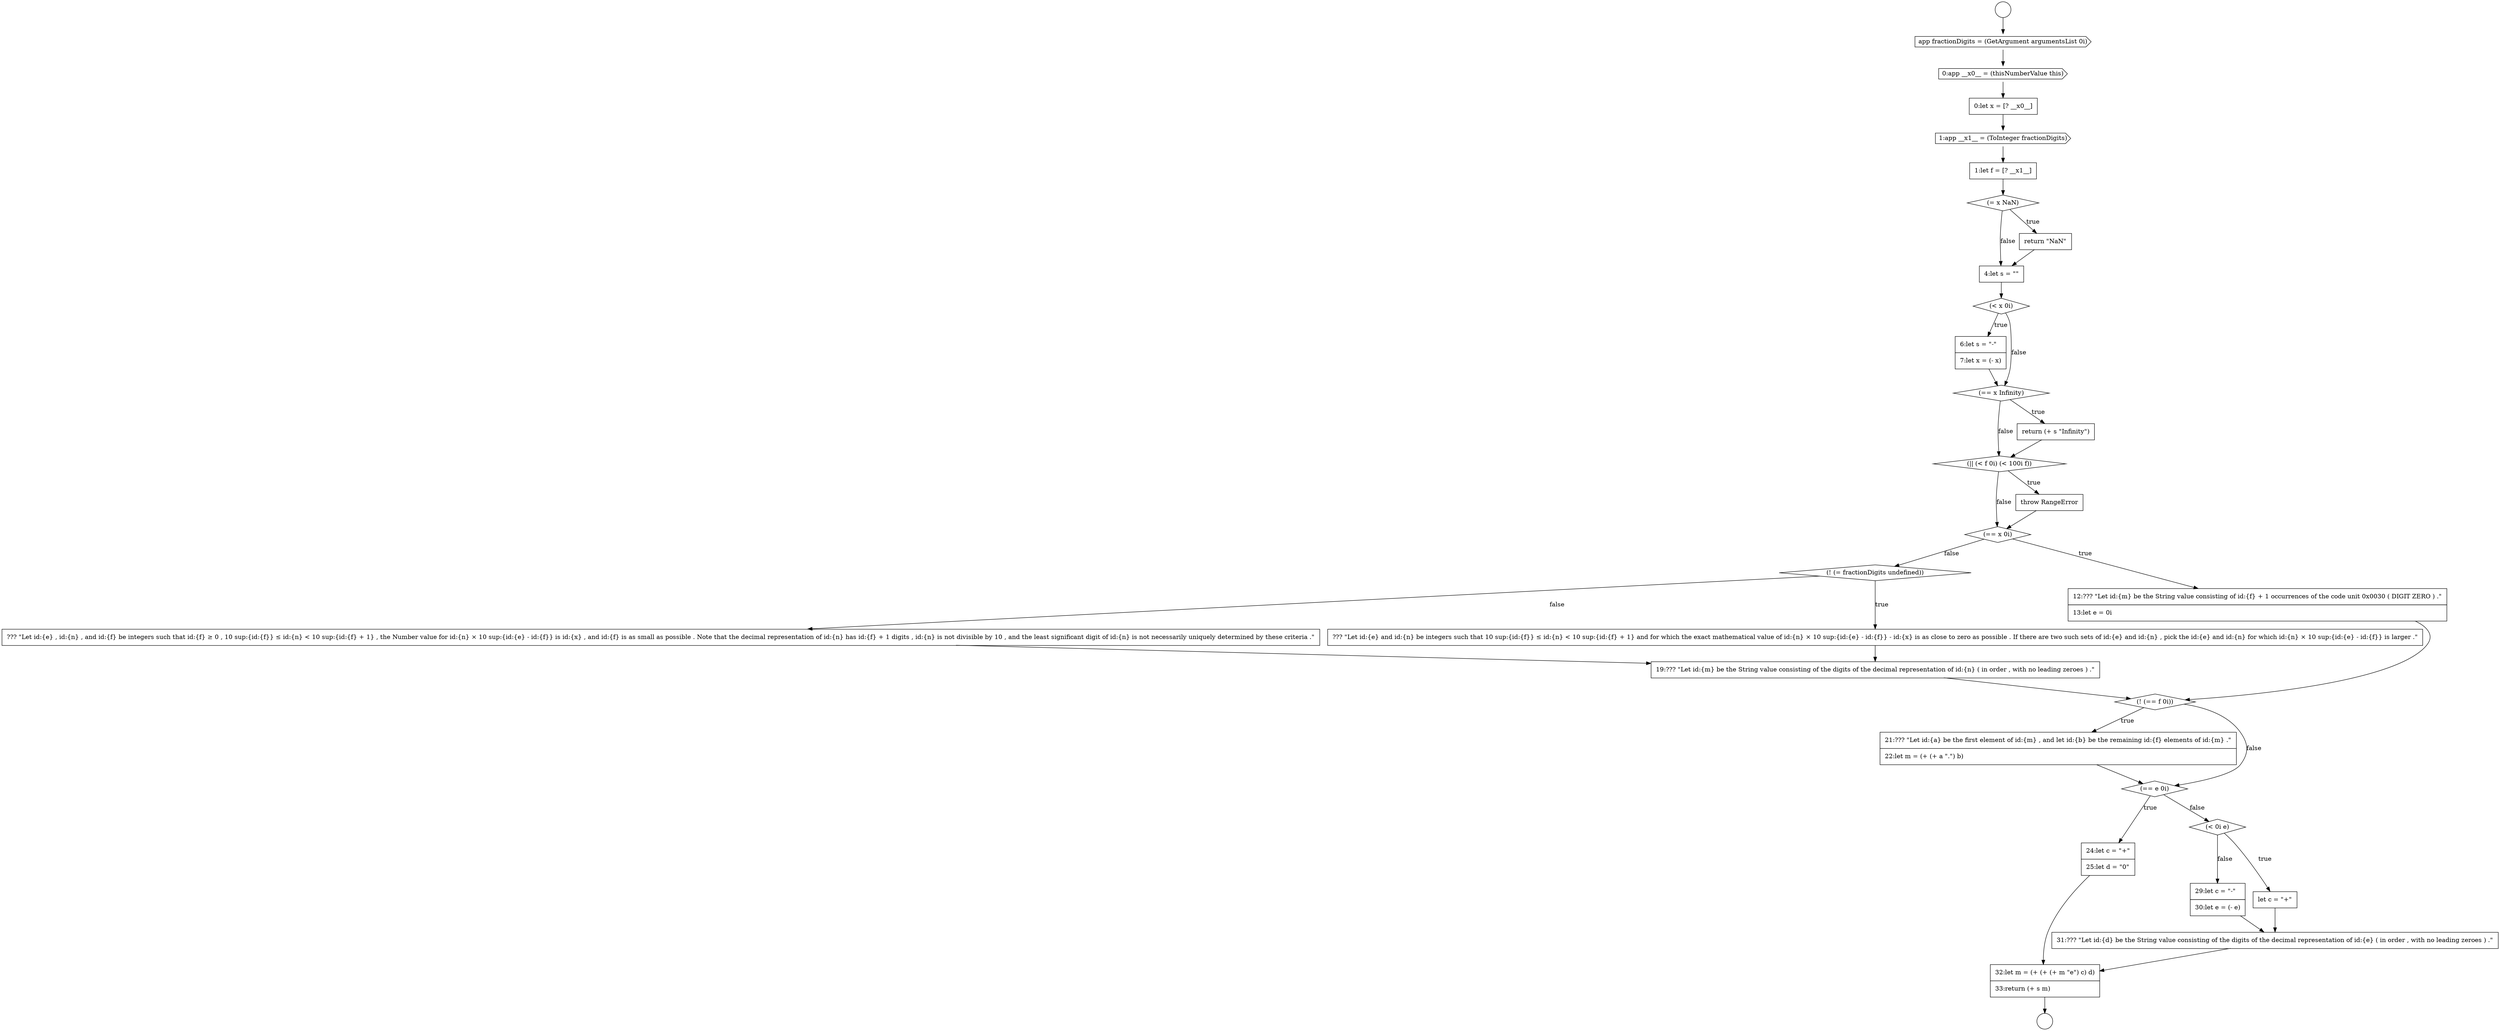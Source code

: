 digraph {
  node11866 [shape=diamond, label=<<font color="black">(|| (&lt; f 0i) (&lt; 100i f))</font>> color="black" fillcolor="white" style=filled]
  node11863 [shape=none, margin=0, label=<<font color="black">
    <table border="0" cellborder="1" cellspacing="0" cellpadding="10">
      <tr><td align="left">6:let s = &quot;-&quot;</td></tr>
      <tr><td align="left">7:let x = (- x)</td></tr>
    </table>
  </font>> color="black" fillcolor="white" style=filled]
  node11859 [shape=diamond, label=<<font color="black">(= x NaN)</font>> color="black" fillcolor="white" style=filled]
  node11870 [shape=diamond, label=<<font color="black">(! (= fractionDigits undefined))</font>> color="black" fillcolor="white" style=filled]
  node11852 [shape=circle label=" " color="black" fillcolor="white" style=filled]
  node11865 [shape=none, margin=0, label=<<font color="black">
    <table border="0" cellborder="1" cellspacing="0" cellpadding="10">
      <tr><td align="left">return (+ s &quot;Infinity&quot;)</td></tr>
    </table>
  </font>> color="black" fillcolor="white" style=filled]
  node11877 [shape=none, margin=0, label=<<font color="black">
    <table border="0" cellborder="1" cellspacing="0" cellpadding="10">
      <tr><td align="left">24:let c = &quot;+&quot;</td></tr>
      <tr><td align="left">25:let d = &quot;0&quot;</td></tr>
    </table>
  </font>> color="black" fillcolor="white" style=filled]
  node11873 [shape=none, margin=0, label=<<font color="black">
    <table border="0" cellborder="1" cellspacing="0" cellpadding="10">
      <tr><td align="left">19:??? &quot;Let id:{m} be the String value consisting of the digits of the decimal representation of id:{n} ( in order , with no leading zeroes ) .&quot;</td></tr>
    </table>
  </font>> color="black" fillcolor="white" style=filled]
  node11856 [shape=none, margin=0, label=<<font color="black">
    <table border="0" cellborder="1" cellspacing="0" cellpadding="10">
      <tr><td align="left">0:let x = [? __x0__]</td></tr>
    </table>
  </font>> color="black" fillcolor="white" style=filled]
  node11861 [shape=none, margin=0, label=<<font color="black">
    <table border="0" cellborder="1" cellspacing="0" cellpadding="10">
      <tr><td align="left">4:let s = &quot;&quot;</td></tr>
    </table>
  </font>> color="black" fillcolor="white" style=filled]
  node11878 [shape=diamond, label=<<font color="black">(&lt; 0i e)</font>> color="black" fillcolor="white" style=filled]
  node11868 [shape=diamond, label=<<font color="black">(== x 0i)</font>> color="black" fillcolor="white" style=filled]
  node11874 [shape=diamond, label=<<font color="black">(! (== f 0i))</font>> color="black" fillcolor="white" style=filled]
  node11872 [shape=none, margin=0, label=<<font color="black">
    <table border="0" cellborder="1" cellspacing="0" cellpadding="10">
      <tr><td align="left">??? &quot;Let id:{e} , id:{n} , and id:{f} be integers such that id:{f} &ge; 0 , 10 sup:{id:{f}} &le; id:{n} &lt; 10 sup:{id:{f} + 1} , the Number value for id:{n} &times; 10 sup:{id:{e} - id:{f}} is id:{x} , and id:{f} is as small as possible . Note that the decimal representation of id:{n} has id:{f} + 1 digits , id:{n} is not divisible by 10 , and the least significant digit of id:{n} is not necessarily uniquely determined by these criteria .&quot;</td></tr>
    </table>
  </font>> color="black" fillcolor="white" style=filled]
  node11867 [shape=none, margin=0, label=<<font color="black">
    <table border="0" cellborder="1" cellspacing="0" cellpadding="10">
      <tr><td align="left">throw RangeError</td></tr>
    </table>
  </font>> color="black" fillcolor="white" style=filled]
  node11871 [shape=none, margin=0, label=<<font color="black">
    <table border="0" cellborder="1" cellspacing="0" cellpadding="10">
      <tr><td align="left">??? &quot;Let id:{e} and id:{n} be integers such that 10 sup:{id:{f}} &le; id:{n} &lt; 10 sup:{id:{f} + 1} and for which the exact mathematical value of id:{n} &times; 10 sup:{id:{e} - id:{f}} - id:{x} is as close to zero as possible . If there are two such sets of id:{e} and id:{n} , pick the id:{e} and id:{n} for which id:{n} &times; 10 sup:{id:{e} - id:{f}} is larger .&quot;</td></tr>
    </table>
  </font>> color="black" fillcolor="white" style=filled]
  node11854 [shape=cds, label=<<font color="black">app fractionDigits = (GetArgument argumentsList 0i)</font>> color="black" fillcolor="white" style=filled]
  node11875 [shape=none, margin=0, label=<<font color="black">
    <table border="0" cellborder="1" cellspacing="0" cellpadding="10">
      <tr><td align="left">21:??? &quot;Let id:{a} be the first element of id:{m} , and let id:{b} be the remaining id:{f} elements of id:{m} .&quot;</td></tr>
      <tr><td align="left">22:let m = (+ (+ a &quot;.&quot;) b)</td></tr>
    </table>
  </font>> color="black" fillcolor="white" style=filled]
  node11858 [shape=none, margin=0, label=<<font color="black">
    <table border="0" cellborder="1" cellspacing="0" cellpadding="10">
      <tr><td align="left">1:let f = [? __x1__]</td></tr>
    </table>
  </font>> color="black" fillcolor="white" style=filled]
  node11880 [shape=none, margin=0, label=<<font color="black">
    <table border="0" cellborder="1" cellspacing="0" cellpadding="10">
      <tr><td align="left">29:let c = &quot;-&quot;</td></tr>
      <tr><td align="left">30:let e = (- e)</td></tr>
    </table>
  </font>> color="black" fillcolor="white" style=filled]
  node11881 [shape=none, margin=0, label=<<font color="black">
    <table border="0" cellborder="1" cellspacing="0" cellpadding="10">
      <tr><td align="left">31:??? &quot;Let id:{d} be the String value consisting of the digits of the decimal representation of id:{e} ( in order , with no leading zeroes ) .&quot;</td></tr>
    </table>
  </font>> color="black" fillcolor="white" style=filled]
  node11876 [shape=diamond, label=<<font color="black">(== e 0i)</font>> color="black" fillcolor="white" style=filled]
  node11853 [shape=circle label=" " color="black" fillcolor="white" style=filled]
  node11860 [shape=none, margin=0, label=<<font color="black">
    <table border="0" cellborder="1" cellspacing="0" cellpadding="10">
      <tr><td align="left">return &quot;NaN&quot;</td></tr>
    </table>
  </font>> color="black" fillcolor="white" style=filled]
  node11869 [shape=none, margin=0, label=<<font color="black">
    <table border="0" cellborder="1" cellspacing="0" cellpadding="10">
      <tr><td align="left">12:??? &quot;Let id:{m} be the String value consisting of id:{f} + 1 occurrences of the code unit 0x0030 ( DIGIT ZERO ) .&quot;</td></tr>
      <tr><td align="left">13:let e = 0i</td></tr>
    </table>
  </font>> color="black" fillcolor="white" style=filled]
  node11857 [shape=cds, label=<<font color="black">1:app __x1__ = (ToInteger fractionDigits)</font>> color="black" fillcolor="white" style=filled]
  node11855 [shape=cds, label=<<font color="black">0:app __x0__ = (thisNumberValue this)</font>> color="black" fillcolor="white" style=filled]
  node11882 [shape=none, margin=0, label=<<font color="black">
    <table border="0" cellborder="1" cellspacing="0" cellpadding="10">
      <tr><td align="left">32:let m = (+ (+ (+ m &quot;e&quot;) c) d)</td></tr>
      <tr><td align="left">33:return (+ s m)</td></tr>
    </table>
  </font>> color="black" fillcolor="white" style=filled]
  node11879 [shape=none, margin=0, label=<<font color="black">
    <table border="0" cellborder="1" cellspacing="0" cellpadding="10">
      <tr><td align="left">let c = &quot;+&quot;</td></tr>
    </table>
  </font>> color="black" fillcolor="white" style=filled]
  node11864 [shape=diamond, label=<<font color="black">(== x Infinity)</font>> color="black" fillcolor="white" style=filled]
  node11862 [shape=diamond, label=<<font color="black">(&lt; x 0i)</font>> color="black" fillcolor="white" style=filled]
  node11867 -> node11868 [ color="black"]
  node11875 -> node11876 [ color="black"]
  node11862 -> node11863 [label=<<font color="black">true</font>> color="black"]
  node11862 -> node11864 [label=<<font color="black">false</font>> color="black"]
  node11874 -> node11875 [label=<<font color="black">true</font>> color="black"]
  node11874 -> node11876 [label=<<font color="black">false</font>> color="black"]
  node11872 -> node11873 [ color="black"]
  node11873 -> node11874 [ color="black"]
  node11855 -> node11856 [ color="black"]
  node11863 -> node11864 [ color="black"]
  node11880 -> node11881 [ color="black"]
  node11865 -> node11866 [ color="black"]
  node11881 -> node11882 [ color="black"]
  node11876 -> node11877 [label=<<font color="black">true</font>> color="black"]
  node11876 -> node11878 [label=<<font color="black">false</font>> color="black"]
  node11852 -> node11854 [ color="black"]
  node11870 -> node11871 [label=<<font color="black">true</font>> color="black"]
  node11870 -> node11872 [label=<<font color="black">false</font>> color="black"]
  node11857 -> node11858 [ color="black"]
  node11856 -> node11857 [ color="black"]
  node11878 -> node11879 [label=<<font color="black">true</font>> color="black"]
  node11878 -> node11880 [label=<<font color="black">false</font>> color="black"]
  node11882 -> node11853 [ color="black"]
  node11854 -> node11855 [ color="black"]
  node11868 -> node11869 [label=<<font color="black">true</font>> color="black"]
  node11868 -> node11870 [label=<<font color="black">false</font>> color="black"]
  node11861 -> node11862 [ color="black"]
  node11877 -> node11882 [ color="black"]
  node11860 -> node11861 [ color="black"]
  node11858 -> node11859 [ color="black"]
  node11879 -> node11881 [ color="black"]
  node11864 -> node11865 [label=<<font color="black">true</font>> color="black"]
  node11864 -> node11866 [label=<<font color="black">false</font>> color="black"]
  node11871 -> node11873 [ color="black"]
  node11859 -> node11860 [label=<<font color="black">true</font>> color="black"]
  node11859 -> node11861 [label=<<font color="black">false</font>> color="black"]
  node11869 -> node11874 [ color="black"]
  node11866 -> node11867 [label=<<font color="black">true</font>> color="black"]
  node11866 -> node11868 [label=<<font color="black">false</font>> color="black"]
}
